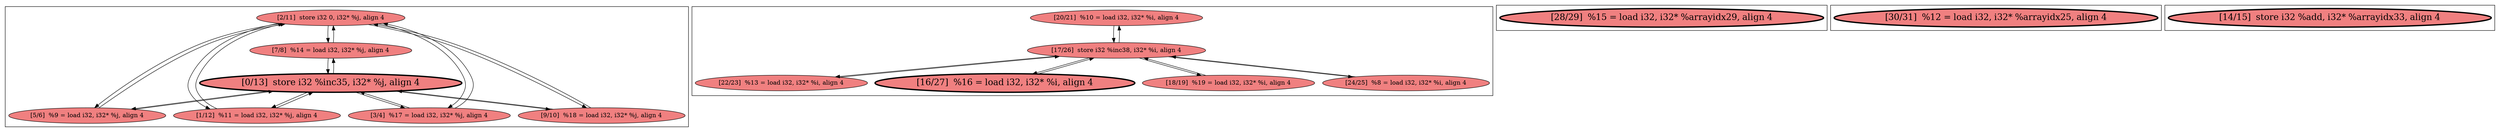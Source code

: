 
digraph G {



node511->node510 [ ]
node511->node507 [ ]
node509->node511 [ ]
node510->node511 [ ]
node511->node508 [ ]
node515->node518 [ ]
node511->node509 [ ]
node508->node511 [ ]
node518->node515 [ ]
node518->node516 [ ]
node511->node505 [ ]
node505->node511 [ ]
node506->node510 [ ]
node516->node518 [ ]
node506->node507 [ ]
node506->node508 [ ]
node518->node513 [ ]
node510->node506 [ ]
node513->node518 [ ]
node505->node506 [ ]
node514->node518 [ ]
node509->node506 [ ]
node506->node509 [ ]
node508->node506 [ ]
node518->node517 [ ]
node507->node511 [ ]
node506->node505 [ ]
node507->node506 [ ]
node517->node518 [ ]
node518->node514 [ ]


subgraph cluster4 {


node520 [penwidth=3.0,fontsize=20,fillcolor=lightcoral,label="[28/29]  %15 = load i32, i32* %arrayidx29, align 4",shape=ellipse,style=filled ]



}

subgraph cluster3 {


node519 [penwidth=3.0,fontsize=20,fillcolor=lightcoral,label="[30/31]  %12 = load i32, i32* %arrayidx25, align 4",shape=ellipse,style=filled ]



}

subgraph cluster2 {


node518 [fillcolor=lightcoral,label="[17/26]  store i32 %inc38, i32* %i, align 4",shape=ellipse,style=filled ]
node517 [penwidth=3.0,fontsize=20,fillcolor=lightcoral,label="[16/27]  %16 = load i32, i32* %i, align 4",shape=ellipse,style=filled ]
node516 [fillcolor=lightcoral,label="[18/19]  %19 = load i32, i32* %i, align 4",shape=ellipse,style=filled ]
node515 [fillcolor=lightcoral,label="[20/21]  %10 = load i32, i32* %i, align 4",shape=ellipse,style=filled ]
node513 [fillcolor=lightcoral,label="[24/25]  %8 = load i32, i32* %i, align 4",shape=ellipse,style=filled ]
node514 [fillcolor=lightcoral,label="[22/23]  %13 = load i32, i32* %i, align 4",shape=ellipse,style=filled ]



}

subgraph cluster0 {


node506 [penwidth=3.0,fontsize=20,fillcolor=lightcoral,label="[0/13]  store i32 %inc35, i32* %j, align 4",shape=ellipse,style=filled ]
node505 [fillcolor=lightcoral,label="[1/12]  %11 = load i32, i32* %j, align 4",shape=ellipse,style=filled ]
node511 [fillcolor=lightcoral,label="[2/11]  store i32 0, i32* %j, align 4",shape=ellipse,style=filled ]
node507 [fillcolor=lightcoral,label="[3/4]  %17 = load i32, i32* %j, align 4",shape=ellipse,style=filled ]
node508 [fillcolor=lightcoral,label="[5/6]  %9 = load i32, i32* %j, align 4",shape=ellipse,style=filled ]
node509 [fillcolor=lightcoral,label="[9/10]  %18 = load i32, i32* %j, align 4",shape=ellipse,style=filled ]
node510 [fillcolor=lightcoral,label="[7/8]  %14 = load i32, i32* %j, align 4",shape=ellipse,style=filled ]



}

subgraph cluster1 {


node512 [penwidth=3.0,fontsize=20,fillcolor=lightcoral,label="[14/15]  store i32 %add, i32* %arrayidx33, align 4",shape=ellipse,style=filled ]



}

}
